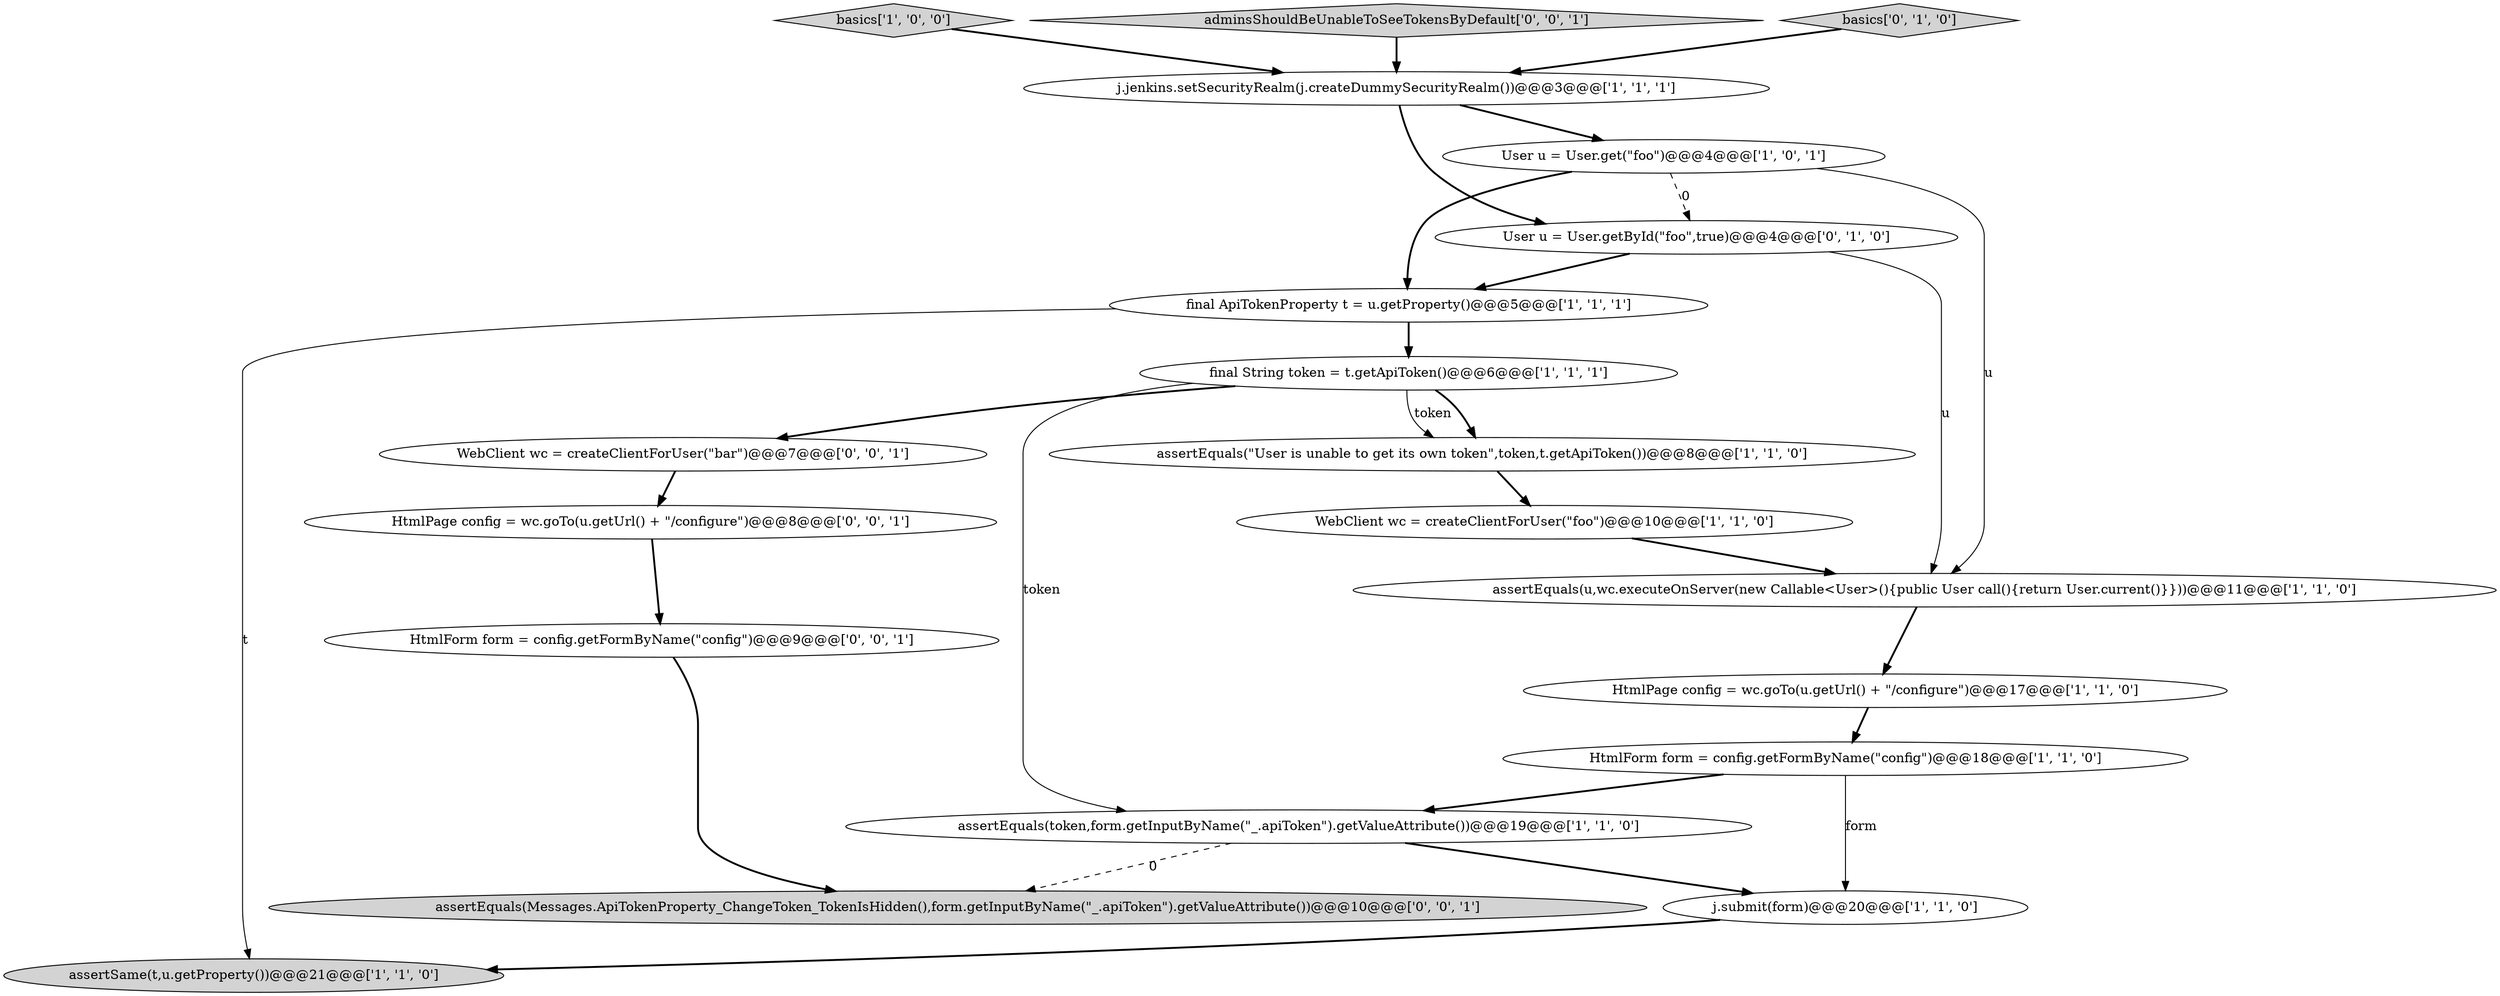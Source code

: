 digraph {
10 [style = filled, label = "final ApiTokenProperty t = u.getProperty()@@@5@@@['1', '1', '1']", fillcolor = white, shape = ellipse image = "AAA0AAABBB1BBB"];
0 [style = filled, label = "assertEquals(\"User is unable to get its own token\",token,t.getApiToken())@@@8@@@['1', '1', '0']", fillcolor = white, shape = ellipse image = "AAA0AAABBB1BBB"];
2 [style = filled, label = "basics['1', '0', '0']", fillcolor = lightgray, shape = diamond image = "AAA0AAABBB1BBB"];
19 [style = filled, label = "adminsShouldBeUnableToSeeTokensByDefault['0', '0', '1']", fillcolor = lightgray, shape = diamond image = "AAA0AAABBB3BBB"];
4 [style = filled, label = "WebClient wc = createClientForUser(\"foo\")@@@10@@@['1', '1', '0']", fillcolor = white, shape = ellipse image = "AAA0AAABBB1BBB"];
5 [style = filled, label = "j.jenkins.setSecurityRealm(j.createDummySecurityRealm())@@@3@@@['1', '1', '1']", fillcolor = white, shape = ellipse image = "AAA0AAABBB1BBB"];
8 [style = filled, label = "HtmlPage config = wc.goTo(u.getUrl() + \"/configure\")@@@17@@@['1', '1', '0']", fillcolor = white, shape = ellipse image = "AAA0AAABBB1BBB"];
1 [style = filled, label = "assertEquals(u,wc.executeOnServer(new Callable<User>(){public User call(){return User.current()}}))@@@11@@@['1', '1', '0']", fillcolor = white, shape = ellipse image = "AAA0AAABBB1BBB"];
7 [style = filled, label = "j.submit(form)@@@20@@@['1', '1', '0']", fillcolor = white, shape = ellipse image = "AAA0AAABBB1BBB"];
3 [style = filled, label = "User u = User.get(\"foo\")@@@4@@@['1', '0', '1']", fillcolor = white, shape = ellipse image = "AAA0AAABBB1BBB"];
15 [style = filled, label = "WebClient wc = createClientForUser(\"bar\")@@@7@@@['0', '0', '1']", fillcolor = white, shape = ellipse image = "AAA0AAABBB3BBB"];
18 [style = filled, label = "HtmlForm form = config.getFormByName(\"config\")@@@9@@@['0', '0', '1']", fillcolor = white, shape = ellipse image = "AAA0AAABBB3BBB"];
9 [style = filled, label = "assertEquals(token,form.getInputByName(\"_.apiToken\").getValueAttribute())@@@19@@@['1', '1', '0']", fillcolor = white, shape = ellipse image = "AAA0AAABBB1BBB"];
13 [style = filled, label = "basics['0', '1', '0']", fillcolor = lightgray, shape = diamond image = "AAA0AAABBB2BBB"];
14 [style = filled, label = "User u = User.getById(\"foo\",true)@@@4@@@['0', '1', '0']", fillcolor = white, shape = ellipse image = "AAA1AAABBB2BBB"];
6 [style = filled, label = "final String token = t.getApiToken()@@@6@@@['1', '1', '1']", fillcolor = white, shape = ellipse image = "AAA0AAABBB1BBB"];
16 [style = filled, label = "HtmlPage config = wc.goTo(u.getUrl() + \"/configure\")@@@8@@@['0', '0', '1']", fillcolor = white, shape = ellipse image = "AAA0AAABBB3BBB"];
17 [style = filled, label = "assertEquals(Messages.ApiTokenProperty_ChangeToken_TokenIsHidden(),form.getInputByName(\"_.apiToken\").getValueAttribute())@@@10@@@['0', '0', '1']", fillcolor = lightgray, shape = ellipse image = "AAA0AAABBB3BBB"];
11 [style = filled, label = "HtmlForm form = config.getFormByName(\"config\")@@@18@@@['1', '1', '0']", fillcolor = white, shape = ellipse image = "AAA0AAABBB1BBB"];
12 [style = filled, label = "assertSame(t,u.getProperty())@@@21@@@['1', '1', '0']", fillcolor = lightgray, shape = ellipse image = "AAA0AAABBB1BBB"];
5->14 [style = bold, label=""];
3->10 [style = bold, label=""];
0->4 [style = bold, label=""];
10->6 [style = bold, label=""];
19->5 [style = bold, label=""];
6->15 [style = bold, label=""];
3->1 [style = solid, label="u"];
16->18 [style = bold, label=""];
2->5 [style = bold, label=""];
10->12 [style = solid, label="t"];
6->0 [style = bold, label=""];
1->8 [style = bold, label=""];
11->7 [style = solid, label="form"];
9->17 [style = dashed, label="0"];
11->9 [style = bold, label=""];
3->14 [style = dashed, label="0"];
4->1 [style = bold, label=""];
8->11 [style = bold, label=""];
14->1 [style = solid, label="u"];
7->12 [style = bold, label=""];
15->16 [style = bold, label=""];
18->17 [style = bold, label=""];
5->3 [style = bold, label=""];
14->10 [style = bold, label=""];
6->9 [style = solid, label="token"];
6->0 [style = solid, label="token"];
13->5 [style = bold, label=""];
9->7 [style = bold, label=""];
}
